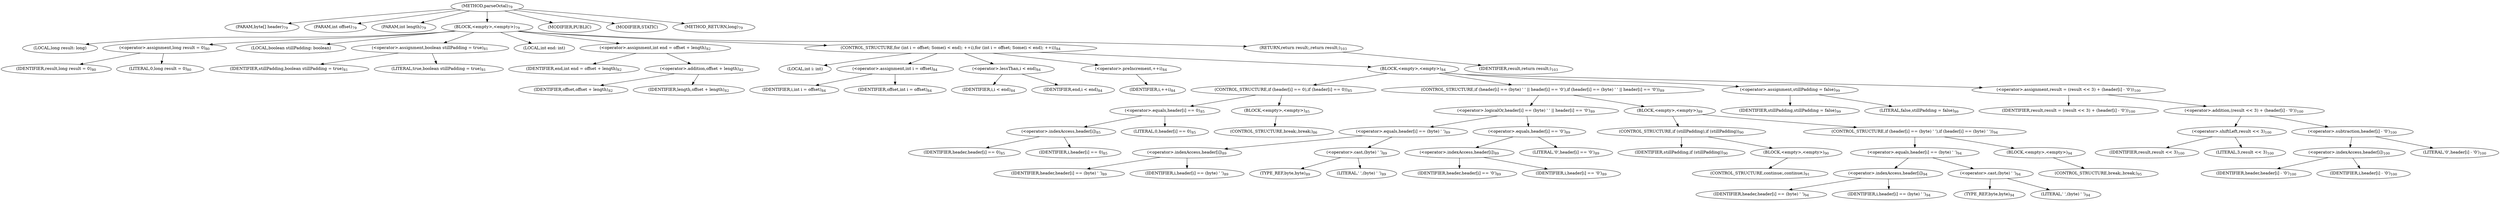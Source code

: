 digraph "parseOctal" {  
"20" [label = <(METHOD,parseOctal)<SUB>79</SUB>> ]
"21" [label = <(PARAM,byte[] header)<SUB>79</SUB>> ]
"22" [label = <(PARAM,int offset)<SUB>79</SUB>> ]
"23" [label = <(PARAM,int length)<SUB>79</SUB>> ]
"24" [label = <(BLOCK,&lt;empty&gt;,&lt;empty&gt;)<SUB>79</SUB>> ]
"25" [label = <(LOCAL,long result: long)> ]
"26" [label = <(&lt;operator&gt;.assignment,long result = 0)<SUB>80</SUB>> ]
"27" [label = <(IDENTIFIER,result,long result = 0)<SUB>80</SUB>> ]
"28" [label = <(LITERAL,0,long result = 0)<SUB>80</SUB>> ]
"29" [label = <(LOCAL,boolean stillPadding: boolean)> ]
"30" [label = <(&lt;operator&gt;.assignment,boolean stillPadding = true)<SUB>81</SUB>> ]
"31" [label = <(IDENTIFIER,stillPadding,boolean stillPadding = true)<SUB>81</SUB>> ]
"32" [label = <(LITERAL,true,boolean stillPadding = true)<SUB>81</SUB>> ]
"33" [label = <(LOCAL,int end: int)> ]
"34" [label = <(&lt;operator&gt;.assignment,int end = offset + length)<SUB>82</SUB>> ]
"35" [label = <(IDENTIFIER,end,int end = offset + length)<SUB>82</SUB>> ]
"36" [label = <(&lt;operator&gt;.addition,offset + length)<SUB>82</SUB>> ]
"37" [label = <(IDENTIFIER,offset,offset + length)<SUB>82</SUB>> ]
"38" [label = <(IDENTIFIER,length,offset + length)<SUB>82</SUB>> ]
"39" [label = <(CONTROL_STRUCTURE,for (int i = offset; Some(i &lt; end); ++i),for (int i = offset; Some(i &lt; end); ++i))<SUB>84</SUB>> ]
"40" [label = <(LOCAL,int i: int)> ]
"41" [label = <(&lt;operator&gt;.assignment,int i = offset)<SUB>84</SUB>> ]
"42" [label = <(IDENTIFIER,i,int i = offset)<SUB>84</SUB>> ]
"43" [label = <(IDENTIFIER,offset,int i = offset)<SUB>84</SUB>> ]
"44" [label = <(&lt;operator&gt;.lessThan,i &lt; end)<SUB>84</SUB>> ]
"45" [label = <(IDENTIFIER,i,i &lt; end)<SUB>84</SUB>> ]
"46" [label = <(IDENTIFIER,end,i &lt; end)<SUB>84</SUB>> ]
"47" [label = <(&lt;operator&gt;.preIncrement,++i)<SUB>84</SUB>> ]
"48" [label = <(IDENTIFIER,i,++i)<SUB>84</SUB>> ]
"49" [label = <(BLOCK,&lt;empty&gt;,&lt;empty&gt;)<SUB>84</SUB>> ]
"50" [label = <(CONTROL_STRUCTURE,if (header[i] == 0),if (header[i] == 0))<SUB>85</SUB>> ]
"51" [label = <(&lt;operator&gt;.equals,header[i] == 0)<SUB>85</SUB>> ]
"52" [label = <(&lt;operator&gt;.indexAccess,header[i])<SUB>85</SUB>> ]
"53" [label = <(IDENTIFIER,header,header[i] == 0)<SUB>85</SUB>> ]
"54" [label = <(IDENTIFIER,i,header[i] == 0)<SUB>85</SUB>> ]
"55" [label = <(LITERAL,0,header[i] == 0)<SUB>85</SUB>> ]
"56" [label = <(BLOCK,&lt;empty&gt;,&lt;empty&gt;)<SUB>85</SUB>> ]
"57" [label = <(CONTROL_STRUCTURE,break;,break;)<SUB>86</SUB>> ]
"58" [label = <(CONTROL_STRUCTURE,if (header[i] == (byte) ' ' || header[i] == '0'),if (header[i] == (byte) ' ' || header[i] == '0'))<SUB>89</SUB>> ]
"59" [label = <(&lt;operator&gt;.logicalOr,header[i] == (byte) ' ' || header[i] == '0')<SUB>89</SUB>> ]
"60" [label = <(&lt;operator&gt;.equals,header[i] == (byte) ' ')<SUB>89</SUB>> ]
"61" [label = <(&lt;operator&gt;.indexAccess,header[i])<SUB>89</SUB>> ]
"62" [label = <(IDENTIFIER,header,header[i] == (byte) ' ')<SUB>89</SUB>> ]
"63" [label = <(IDENTIFIER,i,header[i] == (byte) ' ')<SUB>89</SUB>> ]
"64" [label = <(&lt;operator&gt;.cast,(byte) ' ')<SUB>89</SUB>> ]
"65" [label = <(TYPE_REF,byte,byte)<SUB>89</SUB>> ]
"66" [label = <(LITERAL,' ',(byte) ' ')<SUB>89</SUB>> ]
"67" [label = <(&lt;operator&gt;.equals,header[i] == '0')<SUB>89</SUB>> ]
"68" [label = <(&lt;operator&gt;.indexAccess,header[i])<SUB>89</SUB>> ]
"69" [label = <(IDENTIFIER,header,header[i] == '0')<SUB>89</SUB>> ]
"70" [label = <(IDENTIFIER,i,header[i] == '0')<SUB>89</SUB>> ]
"71" [label = <(LITERAL,'0',header[i] == '0')<SUB>89</SUB>> ]
"72" [label = <(BLOCK,&lt;empty&gt;,&lt;empty&gt;)<SUB>89</SUB>> ]
"73" [label = <(CONTROL_STRUCTURE,if (stillPadding),if (stillPadding))<SUB>90</SUB>> ]
"74" [label = <(IDENTIFIER,stillPadding,if (stillPadding))<SUB>90</SUB>> ]
"75" [label = <(BLOCK,&lt;empty&gt;,&lt;empty&gt;)<SUB>90</SUB>> ]
"76" [label = <(CONTROL_STRUCTURE,continue;,continue;)<SUB>91</SUB>> ]
"77" [label = <(CONTROL_STRUCTURE,if (header[i] == (byte) ' '),if (header[i] == (byte) ' '))<SUB>94</SUB>> ]
"78" [label = <(&lt;operator&gt;.equals,header[i] == (byte) ' ')<SUB>94</SUB>> ]
"79" [label = <(&lt;operator&gt;.indexAccess,header[i])<SUB>94</SUB>> ]
"80" [label = <(IDENTIFIER,header,header[i] == (byte) ' ')<SUB>94</SUB>> ]
"81" [label = <(IDENTIFIER,i,header[i] == (byte) ' ')<SUB>94</SUB>> ]
"82" [label = <(&lt;operator&gt;.cast,(byte) ' ')<SUB>94</SUB>> ]
"83" [label = <(TYPE_REF,byte,byte)<SUB>94</SUB>> ]
"84" [label = <(LITERAL,' ',(byte) ' ')<SUB>94</SUB>> ]
"85" [label = <(BLOCK,&lt;empty&gt;,&lt;empty&gt;)<SUB>94</SUB>> ]
"86" [label = <(CONTROL_STRUCTURE,break;,break;)<SUB>95</SUB>> ]
"87" [label = <(&lt;operator&gt;.assignment,stillPadding = false)<SUB>99</SUB>> ]
"88" [label = <(IDENTIFIER,stillPadding,stillPadding = false)<SUB>99</SUB>> ]
"89" [label = <(LITERAL,false,stillPadding = false)<SUB>99</SUB>> ]
"90" [label = <(&lt;operator&gt;.assignment,result = (result &lt;&lt; 3) + (header[i] - '0'))<SUB>100</SUB>> ]
"91" [label = <(IDENTIFIER,result,result = (result &lt;&lt; 3) + (header[i] - '0'))<SUB>100</SUB>> ]
"92" [label = <(&lt;operator&gt;.addition,(result &lt;&lt; 3) + (header[i] - '0'))<SUB>100</SUB>> ]
"93" [label = <(&lt;operator&gt;.shiftLeft,result &lt;&lt; 3)<SUB>100</SUB>> ]
"94" [label = <(IDENTIFIER,result,result &lt;&lt; 3)<SUB>100</SUB>> ]
"95" [label = <(LITERAL,3,result &lt;&lt; 3)<SUB>100</SUB>> ]
"96" [label = <(&lt;operator&gt;.subtraction,header[i] - '0')<SUB>100</SUB>> ]
"97" [label = <(&lt;operator&gt;.indexAccess,header[i])<SUB>100</SUB>> ]
"98" [label = <(IDENTIFIER,header,header[i] - '0')<SUB>100</SUB>> ]
"99" [label = <(IDENTIFIER,i,header[i] - '0')<SUB>100</SUB>> ]
"100" [label = <(LITERAL,'0',header[i] - '0')<SUB>100</SUB>> ]
"101" [label = <(RETURN,return result;,return result;)<SUB>103</SUB>> ]
"102" [label = <(IDENTIFIER,result,return result;)<SUB>103</SUB>> ]
"103" [label = <(MODIFIER,PUBLIC)> ]
"104" [label = <(MODIFIER,STATIC)> ]
"105" [label = <(METHOD_RETURN,long)<SUB>79</SUB>> ]
  "20" -> "21" 
  "20" -> "22" 
  "20" -> "23" 
  "20" -> "24" 
  "20" -> "103" 
  "20" -> "104" 
  "20" -> "105" 
  "24" -> "25" 
  "24" -> "26" 
  "24" -> "29" 
  "24" -> "30" 
  "24" -> "33" 
  "24" -> "34" 
  "24" -> "39" 
  "24" -> "101" 
  "26" -> "27" 
  "26" -> "28" 
  "30" -> "31" 
  "30" -> "32" 
  "34" -> "35" 
  "34" -> "36" 
  "36" -> "37" 
  "36" -> "38" 
  "39" -> "40" 
  "39" -> "41" 
  "39" -> "44" 
  "39" -> "47" 
  "39" -> "49" 
  "41" -> "42" 
  "41" -> "43" 
  "44" -> "45" 
  "44" -> "46" 
  "47" -> "48" 
  "49" -> "50" 
  "49" -> "58" 
  "49" -> "87" 
  "49" -> "90" 
  "50" -> "51" 
  "50" -> "56" 
  "51" -> "52" 
  "51" -> "55" 
  "52" -> "53" 
  "52" -> "54" 
  "56" -> "57" 
  "58" -> "59" 
  "58" -> "72" 
  "59" -> "60" 
  "59" -> "67" 
  "60" -> "61" 
  "60" -> "64" 
  "61" -> "62" 
  "61" -> "63" 
  "64" -> "65" 
  "64" -> "66" 
  "67" -> "68" 
  "67" -> "71" 
  "68" -> "69" 
  "68" -> "70" 
  "72" -> "73" 
  "72" -> "77" 
  "73" -> "74" 
  "73" -> "75" 
  "75" -> "76" 
  "77" -> "78" 
  "77" -> "85" 
  "78" -> "79" 
  "78" -> "82" 
  "79" -> "80" 
  "79" -> "81" 
  "82" -> "83" 
  "82" -> "84" 
  "85" -> "86" 
  "87" -> "88" 
  "87" -> "89" 
  "90" -> "91" 
  "90" -> "92" 
  "92" -> "93" 
  "92" -> "96" 
  "93" -> "94" 
  "93" -> "95" 
  "96" -> "97" 
  "96" -> "100" 
  "97" -> "98" 
  "97" -> "99" 
  "101" -> "102" 
}

